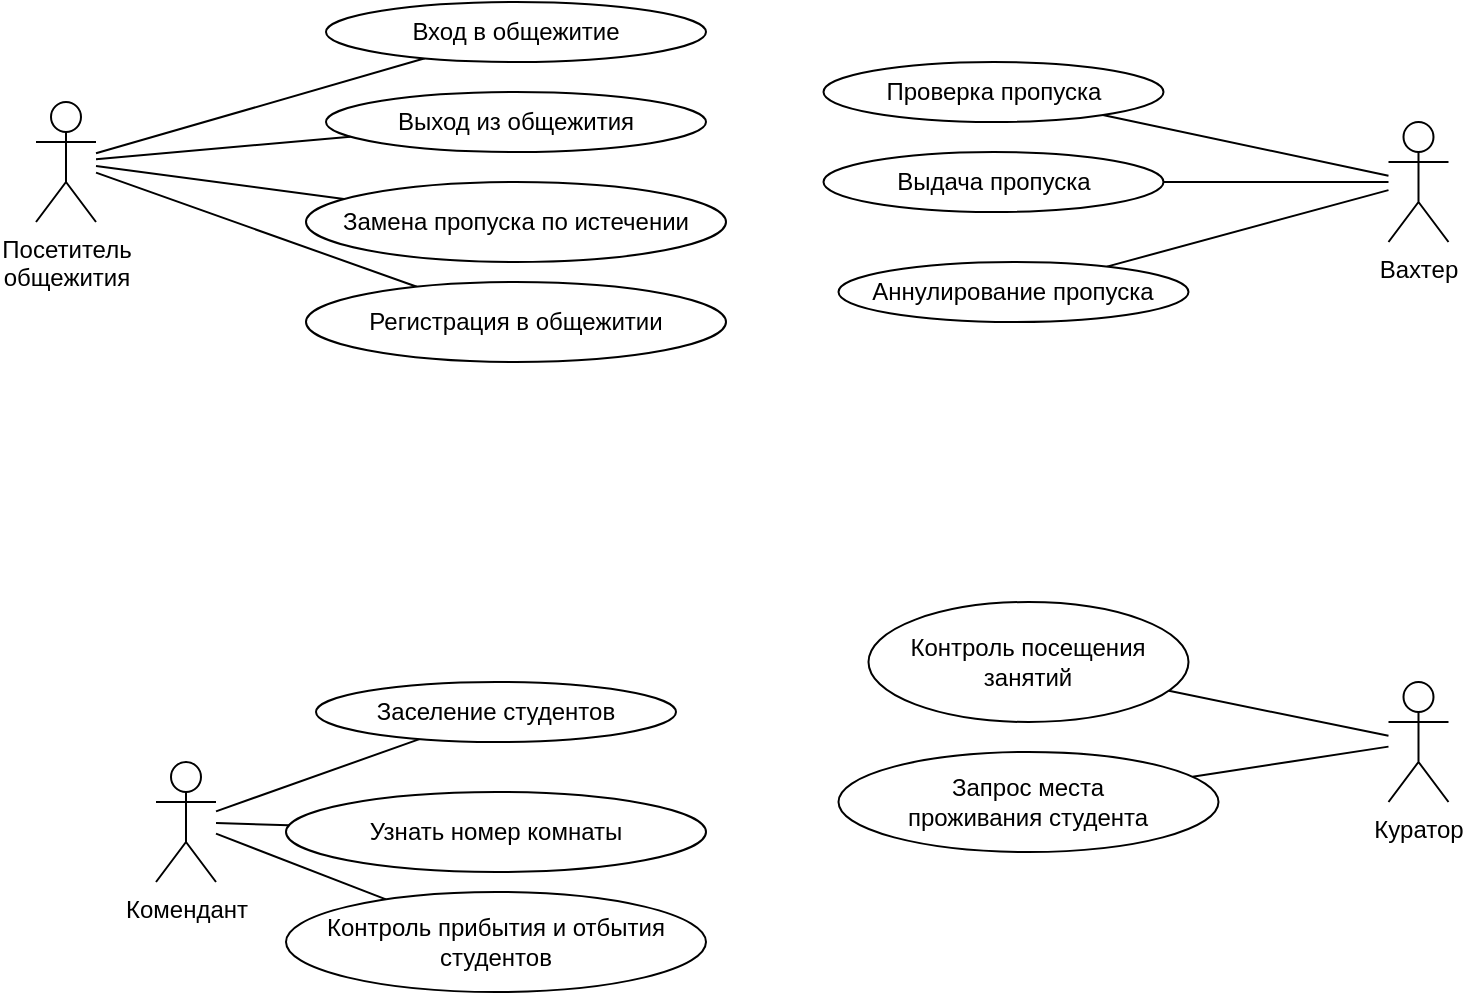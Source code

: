 <mxfile version="15.5.8" type="github">
  <diagram id="b5EAPsaf1SXaFSAwkQ5M" name="Page-1">
    <mxGraphModel dx="1185" dy="635" grid="1" gridSize="10" guides="1" tooltips="1" connect="1" arrows="1" fold="1" page="1" pageScale="1" pageWidth="827" pageHeight="1169" background="none" math="0" shadow="0">
      <root>
        <mxCell id="0" />
        <mxCell id="1" parent="0" />
        <mxCell id="_Vxxh2CEA5BiCO8p6rzK-10" value="" style="endArrow=none;html=1;" parent="1" source="DnC9gURI1vXdoshHHPcy-2" target="_Vxxh2CEA5BiCO8p6rzK-12" edge="1">
          <mxGeometry width="50" height="50" relative="1" as="geometry">
            <mxPoint x="190" y="120" as="sourcePoint" />
            <mxPoint x="260" y="90" as="targetPoint" />
          </mxGeometry>
        </mxCell>
        <mxCell id="_Vxxh2CEA5BiCO8p6rzK-12" value="Замена пропуска по истечении" style="ellipse;whiteSpace=wrap;html=1;labelBackgroundColor=none;" parent="1" vertex="1">
          <mxGeometry x="195" y="150" width="210" height="40" as="geometry" />
        </mxCell>
        <mxCell id="_Vxxh2CEA5BiCO8p6rzK-13" value="" style="endArrow=none;html=1;" parent="1" source="DnC9gURI1vXdoshHHPcy-2" target="_Vxxh2CEA5BiCO8p6rzK-14" edge="1">
          <mxGeometry width="50" height="50" relative="1" as="geometry">
            <mxPoint x="190" y="120" as="sourcePoint" />
            <mxPoint x="280" y="130" as="targetPoint" />
          </mxGeometry>
        </mxCell>
        <mxCell id="_Vxxh2CEA5BiCO8p6rzK-14" value="Вход в общежитие" style="ellipse;whiteSpace=wrap;html=1;labelBackgroundColor=none;" parent="1" vertex="1">
          <mxGeometry x="205" y="60" width="190" height="30" as="geometry" />
        </mxCell>
        <mxCell id="_Vxxh2CEA5BiCO8p6rzK-16" value="Выход из общежития" style="ellipse;whiteSpace=wrap;html=1;labelBackgroundColor=none;" parent="1" vertex="1">
          <mxGeometry x="205" y="105" width="190" height="30" as="geometry" />
        </mxCell>
        <mxCell id="DnC9gURI1vXdoshHHPcy-12" style="edgeStyle=none;orthogonalLoop=1;jettySize=auto;html=1;endArrow=none;" parent="1" source="_Vxxh2CEA5BiCO8p6rzK-24" target="_Vxxh2CEA5BiCO8p6rzK-26" edge="1">
          <mxGeometry relative="1" as="geometry" />
        </mxCell>
        <mxCell id="DnC9gURI1vXdoshHHPcy-13" style="edgeStyle=none;orthogonalLoop=1;jettySize=auto;html=1;endArrow=none;" parent="1" source="_Vxxh2CEA5BiCO8p6rzK-24" target="_Vxxh2CEA5BiCO8p6rzK-28" edge="1">
          <mxGeometry relative="1" as="geometry" />
        </mxCell>
        <mxCell id="DnC9gURI1vXdoshHHPcy-14" style="edgeStyle=none;orthogonalLoop=1;jettySize=auto;html=1;endArrow=none;" parent="1" source="_Vxxh2CEA5BiCO8p6rzK-31" target="_Vxxh2CEA5BiCO8p6rzK-30" edge="1">
          <mxGeometry relative="1" as="geometry" />
        </mxCell>
        <mxCell id="_Vxxh2CEA5BiCO8p6rzK-24" value="Комендант" style="shape=umlActor;verticalLabelPosition=bottom;verticalAlign=top;html=1;outlineConnect=0;labelBackgroundColor=none;shadow=0;" parent="1" vertex="1">
          <mxGeometry x="120" y="440" width="30" height="60" as="geometry" />
        </mxCell>
        <mxCell id="_Vxxh2CEA5BiCO8p6rzK-26" value="Узнать номер комнаты" style="ellipse;whiteSpace=wrap;html=1;labelBackgroundColor=none;" parent="1" vertex="1">
          <mxGeometry x="185" y="455" width="210" height="40" as="geometry" />
        </mxCell>
        <mxCell id="_Vxxh2CEA5BiCO8p6rzK-28" value="Контроль прибытия и отбытия студентов" style="ellipse;whiteSpace=wrap;html=1;labelBackgroundColor=none;" parent="1" vertex="1">
          <mxGeometry x="185" y="505" width="210" height="50" as="geometry" />
        </mxCell>
        <mxCell id="_Vxxh2CEA5BiCO8p6rzK-30" value="Аннулирование пропуска" style="ellipse;whiteSpace=wrap;html=1;labelBackgroundColor=none;" parent="1" vertex="1">
          <mxGeometry x="461.25" y="190" width="175" height="30" as="geometry" />
        </mxCell>
        <mxCell id="DnC9gURI1vXdoshHHPcy-5" style="edgeStyle=none;orthogonalLoop=1;jettySize=auto;html=1;endArrow=none;" parent="1" source="_Vxxh2CEA5BiCO8p6rzK-24" target="DnC9gURI1vXdoshHHPcy-4" edge="1">
          <mxGeometry relative="1" as="geometry" />
        </mxCell>
        <mxCell id="DnC9gURI1vXdoshHHPcy-8" style="edgeStyle=none;orthogonalLoop=1;jettySize=auto;html=1;endArrow=none;" parent="1" source="_Vxxh2CEA5BiCO8p6rzK-31" target="_Vxxh2CEA5BiCO8p6rzK-33" edge="1">
          <mxGeometry relative="1" as="geometry" />
        </mxCell>
        <mxCell id="_Vxxh2CEA5BiCO8p6rzK-31" value="Вахтер" style="shape=umlActor;verticalLabelPosition=bottom;verticalAlign=top;html=1;outlineConnect=0;labelBackgroundColor=none;" parent="1" vertex="1">
          <mxGeometry x="736.25" y="120" width="30" height="60" as="geometry" />
        </mxCell>
        <mxCell id="_Vxxh2CEA5BiCO8p6rzK-33" value="Выдача пропуска" style="ellipse;whiteSpace=wrap;html=1;labelBackgroundColor=none;" parent="1" vertex="1">
          <mxGeometry x="453.75" y="135" width="170" height="30" as="geometry" />
        </mxCell>
        <mxCell id="DnC9gURI1vXdoshHHPcy-9" style="edgeStyle=none;orthogonalLoop=1;jettySize=auto;html=1;endArrow=none;" parent="1" source="_Vxxh2CEA5BiCO8p6rzK-38" target="_Vxxh2CEA5BiCO8p6rzK-40" edge="1">
          <mxGeometry relative="1" as="geometry" />
        </mxCell>
        <mxCell id="DnC9gURI1vXdoshHHPcy-10" style="edgeStyle=none;orthogonalLoop=1;jettySize=auto;html=1;endArrow=none;" parent="1" source="_Vxxh2CEA5BiCO8p6rzK-38" target="_Vxxh2CEA5BiCO8p6rzK-42" edge="1">
          <mxGeometry relative="1" as="geometry" />
        </mxCell>
        <mxCell id="_Vxxh2CEA5BiCO8p6rzK-38" value="Куратор" style="shape=umlActor;verticalLabelPosition=bottom;verticalAlign=top;html=1;outlineConnect=0;labelBackgroundColor=none;" parent="1" vertex="1">
          <mxGeometry x="736.25" y="400" width="30" height="60" as="geometry" />
        </mxCell>
        <mxCell id="_Vxxh2CEA5BiCO8p6rzK-40" value="Контроль посещения&lt;br&gt;занятий" style="ellipse;whiteSpace=wrap;html=1;labelBackgroundColor=none;" parent="1" vertex="1">
          <mxGeometry x="476.25" y="360" width="160" height="60" as="geometry" />
        </mxCell>
        <mxCell id="_Vxxh2CEA5BiCO8p6rzK-42" value="Запрос места &lt;br&gt;проживания студента" style="ellipse;whiteSpace=wrap;html=1;labelBackgroundColor=none;" parent="1" vertex="1">
          <mxGeometry x="461.25" y="435" width="190" height="50" as="geometry" />
        </mxCell>
        <mxCell id="DnC9gURI1vXdoshHHPcy-18" style="edgeStyle=none;orthogonalLoop=1;jettySize=auto;html=1;endArrow=none;" parent="1" source="DnC9gURI1vXdoshHHPcy-2" target="DnC9gURI1vXdoshHHPcy-19" edge="1">
          <mxGeometry relative="1" as="geometry">
            <mxPoint x="200" y="230" as="targetPoint" />
          </mxGeometry>
        </mxCell>
        <mxCell id="DnC9gURI1vXdoshHHPcy-2" value="&lt;div&gt;Посетитель&lt;br&gt;общежития&lt;/div&gt;" style="shape=umlActor;verticalLabelPosition=bottom;verticalAlign=top;html=1;outlineConnect=0;shadow=0;" parent="1" vertex="1">
          <mxGeometry x="60" y="110" width="30" height="60" as="geometry" />
        </mxCell>
        <mxCell id="_Vxxh2CEA5BiCO8p6rzK-15" value="" style="endArrow=none;html=1;" parent="1" source="DnC9gURI1vXdoshHHPcy-2" target="_Vxxh2CEA5BiCO8p6rzK-16" edge="1">
          <mxGeometry width="50" height="50" relative="1" as="geometry">
            <mxPoint x="190" y="120" as="sourcePoint" />
            <mxPoint x="280" y="160" as="targetPoint" />
          </mxGeometry>
        </mxCell>
        <mxCell id="DnC9gURI1vXdoshHHPcy-4" value="Заселение студентов" style="ellipse;whiteSpace=wrap;html=1;labelBackgroundColor=none;" parent="1" vertex="1">
          <mxGeometry x="200" y="400" width="180" height="30" as="geometry" />
        </mxCell>
        <mxCell id="DnC9gURI1vXdoshHHPcy-19" value="Регистрация в общежитии" style="ellipse;whiteSpace=wrap;html=1;labelBackgroundColor=none;" parent="1" vertex="1">
          <mxGeometry x="195" y="200" width="210" height="40" as="geometry" />
        </mxCell>
        <mxCell id="nZQGaKwp-928BufK4dIE-2" style="rounded=0;orthogonalLoop=1;jettySize=auto;html=1;endArrow=none;endFill=0;" edge="1" parent="1" source="nZQGaKwp-928BufK4dIE-1" target="_Vxxh2CEA5BiCO8p6rzK-31">
          <mxGeometry relative="1" as="geometry" />
        </mxCell>
        <mxCell id="nZQGaKwp-928BufK4dIE-1" value="Проверка пропуска" style="ellipse;whiteSpace=wrap;html=1;labelBackgroundColor=none;" vertex="1" parent="1">
          <mxGeometry x="453.75" y="90" width="170" height="30" as="geometry" />
        </mxCell>
      </root>
    </mxGraphModel>
  </diagram>
</mxfile>
